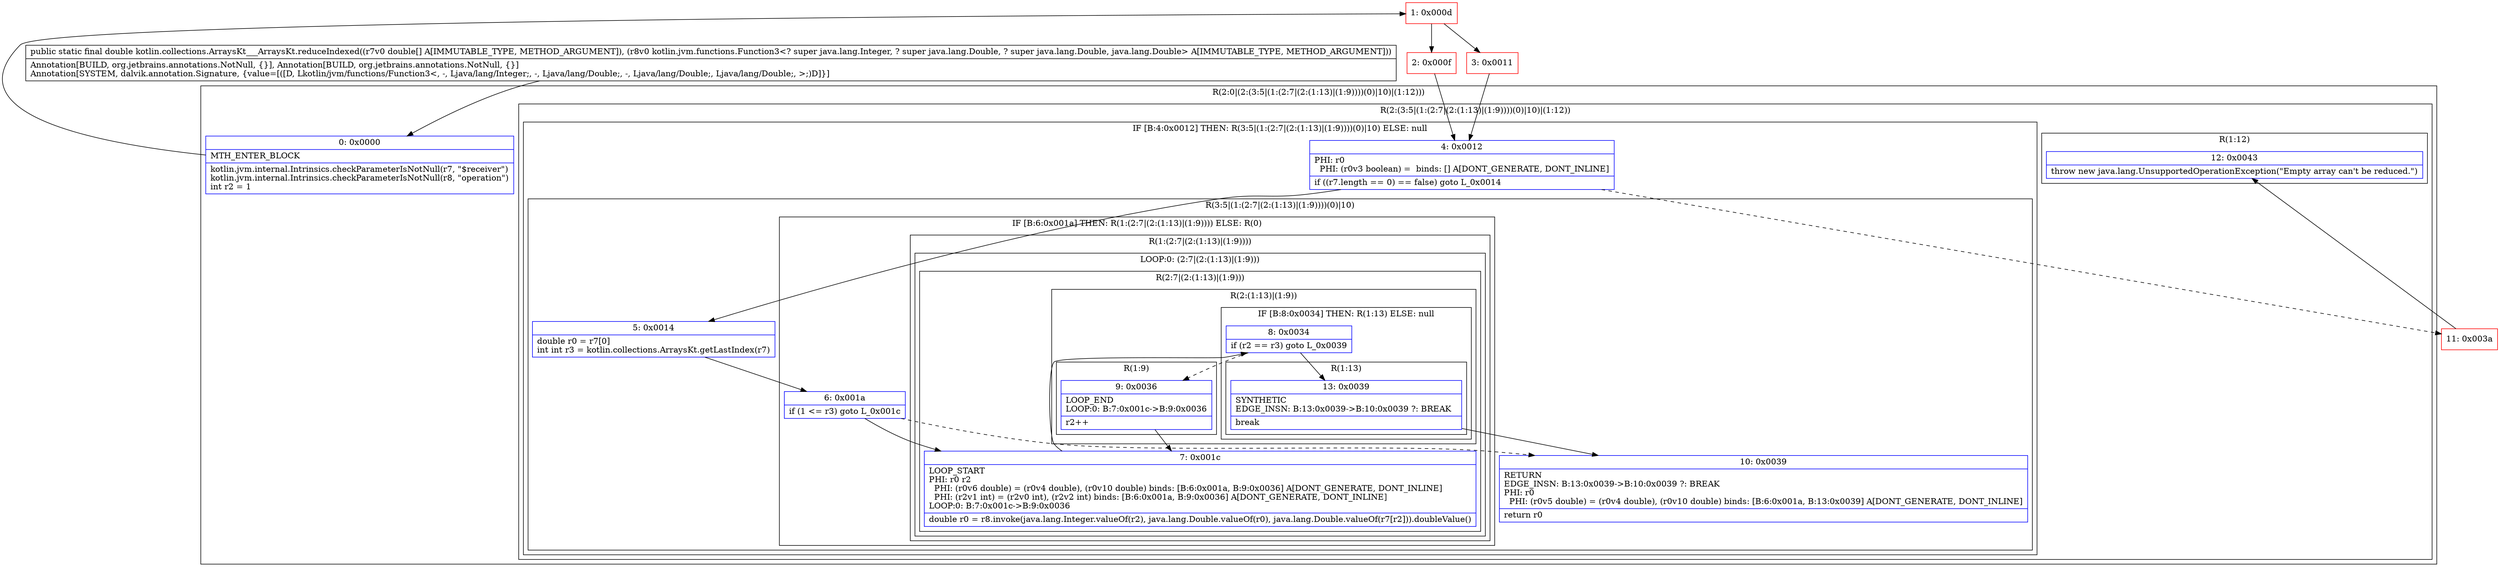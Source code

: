 digraph "CFG forkotlin.collections.ArraysKt___ArraysKt.reduceIndexed([DLkotlin\/jvm\/functions\/Function3;)D" {
subgraph cluster_Region_352414066 {
label = "R(2:0|(2:(3:5|(1:(2:7|(2:(1:13)|(1:9))))(0)|10)|(1:12)))";
node [shape=record,color=blue];
Node_0 [shape=record,label="{0\:\ 0x0000|MTH_ENTER_BLOCK\l|kotlin.jvm.internal.Intrinsics.checkParameterIsNotNull(r7, \"$receiver\")\lkotlin.jvm.internal.Intrinsics.checkParameterIsNotNull(r8, \"operation\")\lint r2 = 1\l}"];
subgraph cluster_Region_25168521 {
label = "R(2:(3:5|(1:(2:7|(2:(1:13)|(1:9))))(0)|10)|(1:12))";
node [shape=record,color=blue];
subgraph cluster_IfRegion_1901716234 {
label = "IF [B:4:0x0012] THEN: R(3:5|(1:(2:7|(2:(1:13)|(1:9))))(0)|10) ELSE: null";
node [shape=record,color=blue];
Node_4 [shape=record,label="{4\:\ 0x0012|PHI: r0 \l  PHI: (r0v3 boolean) =  binds: [] A[DONT_GENERATE, DONT_INLINE]\l|if ((r7.length == 0) == false) goto L_0x0014\l}"];
subgraph cluster_Region_1645354756 {
label = "R(3:5|(1:(2:7|(2:(1:13)|(1:9))))(0)|10)";
node [shape=record,color=blue];
Node_5 [shape=record,label="{5\:\ 0x0014|double r0 = r7[0]\lint int r3 = kotlin.collections.ArraysKt.getLastIndex(r7)\l}"];
subgraph cluster_IfRegion_2141294507 {
label = "IF [B:6:0x001a] THEN: R(1:(2:7|(2:(1:13)|(1:9)))) ELSE: R(0)";
node [shape=record,color=blue];
Node_6 [shape=record,label="{6\:\ 0x001a|if (1 \<= r3) goto L_0x001c\l}"];
subgraph cluster_Region_1387605782 {
label = "R(1:(2:7|(2:(1:13)|(1:9))))";
node [shape=record,color=blue];
subgraph cluster_LoopRegion_610576090 {
label = "LOOP:0: (2:7|(2:(1:13)|(1:9)))";
node [shape=record,color=blue];
subgraph cluster_Region_558610619 {
label = "R(2:7|(2:(1:13)|(1:9)))";
node [shape=record,color=blue];
Node_7 [shape=record,label="{7\:\ 0x001c|LOOP_START\lPHI: r0 r2 \l  PHI: (r0v6 double) = (r0v4 double), (r0v10 double) binds: [B:6:0x001a, B:9:0x0036] A[DONT_GENERATE, DONT_INLINE]\l  PHI: (r2v1 int) = (r2v0 int), (r2v2 int) binds: [B:6:0x001a, B:9:0x0036] A[DONT_GENERATE, DONT_INLINE]\lLOOP:0: B:7:0x001c\-\>B:9:0x0036\l|double r0 = r8.invoke(java.lang.Integer.valueOf(r2), java.lang.Double.valueOf(r0), java.lang.Double.valueOf(r7[r2])).doubleValue()\l}"];
subgraph cluster_Region_632366237 {
label = "R(2:(1:13)|(1:9))";
node [shape=record,color=blue];
subgraph cluster_IfRegion_2085008135 {
label = "IF [B:8:0x0034] THEN: R(1:13) ELSE: null";
node [shape=record,color=blue];
Node_8 [shape=record,label="{8\:\ 0x0034|if (r2 == r3) goto L_0x0039\l}"];
subgraph cluster_Region_458146450 {
label = "R(1:13)";
node [shape=record,color=blue];
Node_13 [shape=record,label="{13\:\ 0x0039|SYNTHETIC\lEDGE_INSN: B:13:0x0039\-\>B:10:0x0039 ?: BREAK  \l|break\l}"];
}
}
subgraph cluster_Region_2080168527 {
label = "R(1:9)";
node [shape=record,color=blue];
Node_9 [shape=record,label="{9\:\ 0x0036|LOOP_END\lLOOP:0: B:7:0x001c\-\>B:9:0x0036\l|r2++\l}"];
}
}
}
}
}
subgraph cluster_Region_1618514802 {
label = "R(0)";
node [shape=record,color=blue];
}
}
Node_10 [shape=record,label="{10\:\ 0x0039|RETURN\lEDGE_INSN: B:13:0x0039\-\>B:10:0x0039 ?: BREAK  \lPHI: r0 \l  PHI: (r0v5 double) = (r0v4 double), (r0v10 double) binds: [B:6:0x001a, B:13:0x0039] A[DONT_GENERATE, DONT_INLINE]\l|return r0\l}"];
}
}
subgraph cluster_Region_1638640593 {
label = "R(1:12)";
node [shape=record,color=blue];
Node_12 [shape=record,label="{12\:\ 0x0043|throw new java.lang.UnsupportedOperationException(\"Empty array can't be reduced.\")\l}"];
}
}
}
Node_1 [shape=record,color=red,label="{1\:\ 0x000d}"];
Node_2 [shape=record,color=red,label="{2\:\ 0x000f}"];
Node_3 [shape=record,color=red,label="{3\:\ 0x0011}"];
Node_11 [shape=record,color=red,label="{11\:\ 0x003a}"];
MethodNode[shape=record,label="{public static final double kotlin.collections.ArraysKt___ArraysKt.reduceIndexed((r7v0 double[] A[IMMUTABLE_TYPE, METHOD_ARGUMENT]), (r8v0 kotlin.jvm.functions.Function3\<? super java.lang.Integer, ? super java.lang.Double, ? super java.lang.Double, java.lang.Double\> A[IMMUTABLE_TYPE, METHOD_ARGUMENT]))  | Annotation[BUILD, org.jetbrains.annotations.NotNull, \{\}], Annotation[BUILD, org.jetbrains.annotations.NotNull, \{\}]\lAnnotation[SYSTEM, dalvik.annotation.Signature, \{value=[([D, Lkotlin\/jvm\/functions\/Function3\<, \-, Ljava\/lang\/Integer;, \-, Ljava\/lang\/Double;, \-, Ljava\/lang\/Double;, Ljava\/lang\/Double;, \>;)D]\}]\l}"];
MethodNode -> Node_0;
Node_0 -> Node_1;
Node_4 -> Node_5;
Node_4 -> Node_11[style=dashed];
Node_5 -> Node_6;
Node_6 -> Node_7;
Node_6 -> Node_10[style=dashed];
Node_7 -> Node_8;
Node_8 -> Node_9[style=dashed];
Node_8 -> Node_13;
Node_13 -> Node_10;
Node_9 -> Node_7;
Node_1 -> Node_2;
Node_1 -> Node_3;
Node_2 -> Node_4;
Node_3 -> Node_4;
Node_11 -> Node_12;
}

